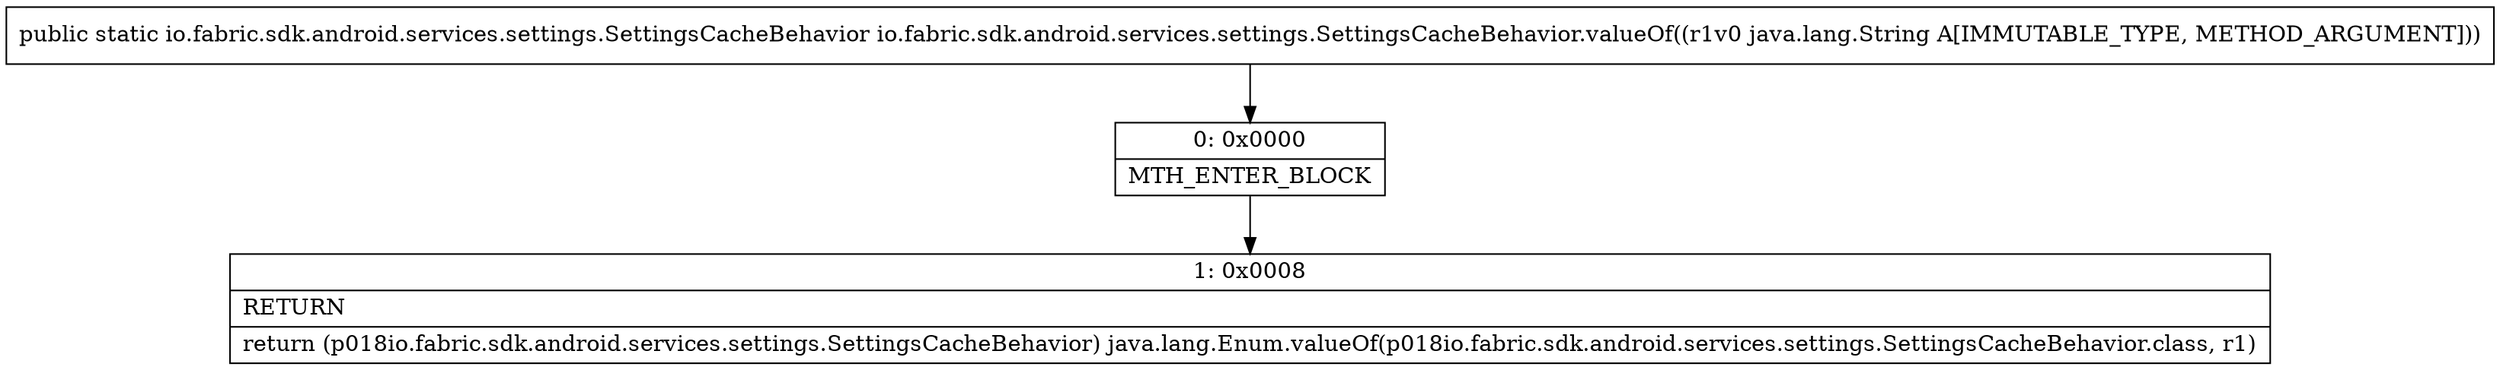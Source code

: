 digraph "CFG forio.fabric.sdk.android.services.settings.SettingsCacheBehavior.valueOf(Ljava\/lang\/String;)Lio\/fabric\/sdk\/android\/services\/settings\/SettingsCacheBehavior;" {
Node_0 [shape=record,label="{0\:\ 0x0000|MTH_ENTER_BLOCK\l}"];
Node_1 [shape=record,label="{1\:\ 0x0008|RETURN\l|return (p018io.fabric.sdk.android.services.settings.SettingsCacheBehavior) java.lang.Enum.valueOf(p018io.fabric.sdk.android.services.settings.SettingsCacheBehavior.class, r1)\l}"];
MethodNode[shape=record,label="{public static io.fabric.sdk.android.services.settings.SettingsCacheBehavior io.fabric.sdk.android.services.settings.SettingsCacheBehavior.valueOf((r1v0 java.lang.String A[IMMUTABLE_TYPE, METHOD_ARGUMENT])) }"];
MethodNode -> Node_0;
Node_0 -> Node_1;
}

